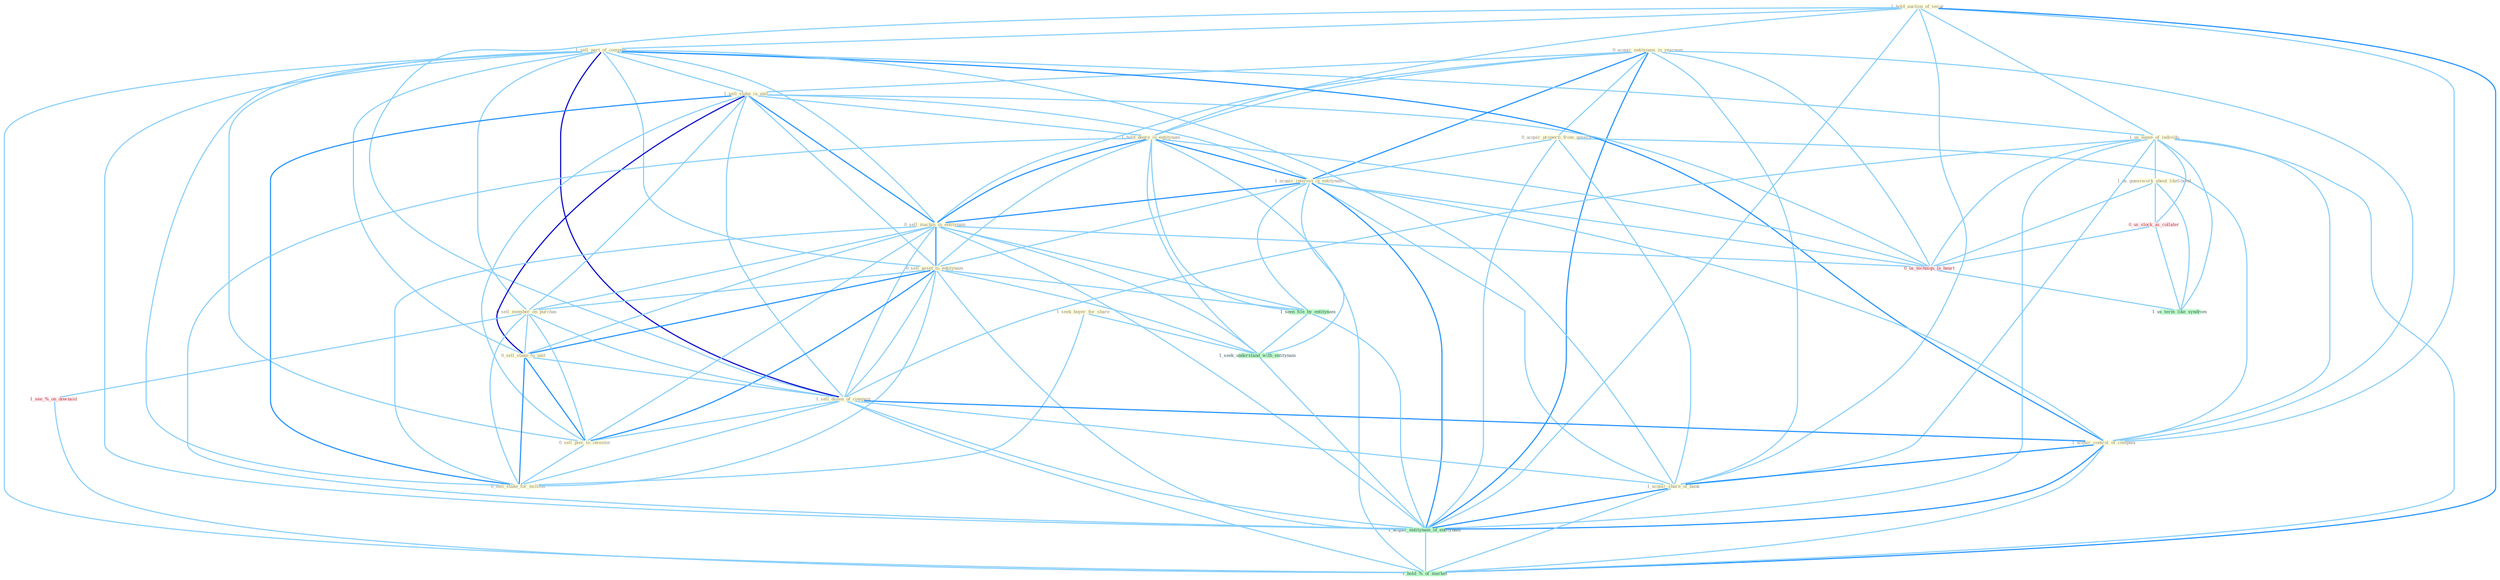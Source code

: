 Graph G{ 
    node
    [shape=polygon,style=filled,width=.5,height=.06,color="#BDFCC9",fixedsize=true,fontsize=4,
    fontcolor="#2f4f4f"];
    {node
    [color="#ffffe0", fontcolor="#8b7d6b"] "0_acquir_entitynam_in_yearnum " "1_hold_auction_of_secur " "1_seek_buyer_for_share " "0_acquir_properti_from_govern " "1_sell_part_of_compani " "1_sell_stake_in_unit " "1_hold_degre_in_entitynam " "1_us_name_of_individu " "1_acquir_interest_in_entitynam " "0_sell_machin_in_entitynam " "0_sell_asset_to_entitynam " "0_sell_member_on_purchas " "1_us_guesswork_about_likelihood " "0_sell_stake_to_unit " "1_sell_dozen_of_compani " "0_sell_piec_to_investor " "0_sell_stake_for_million " "1_acquir_control_of_compani " "1_acquir_share_of_bank "}
{node [color="#fff0f5", fontcolor="#b22222"] "0_us_stock_as_collater " "0_us_techniqu_in_heart " "1_see_%_on_downsid "}
edge [color="#B0E2FF"];

	"0_acquir_entitynam_in_yearnum " -- "0_acquir_properti_from_govern " [w="1", color="#87cefa" ];
	"0_acquir_entitynam_in_yearnum " -- "1_sell_stake_in_unit " [w="1", color="#87cefa" ];
	"0_acquir_entitynam_in_yearnum " -- "1_hold_degre_in_entitynam " [w="1", color="#87cefa" ];
	"0_acquir_entitynam_in_yearnum " -- "1_acquir_interest_in_entitynam " [w="2", color="#1e90ff" , len=0.8];
	"0_acquir_entitynam_in_yearnum " -- "0_sell_machin_in_entitynam " [w="1", color="#87cefa" ];
	"0_acquir_entitynam_in_yearnum " -- "1_acquir_control_of_compani " [w="1", color="#87cefa" ];
	"0_acquir_entitynam_in_yearnum " -- "1_acquir_share_of_bank " [w="1", color="#87cefa" ];
	"0_acquir_entitynam_in_yearnum " -- "1_acquir_entitynam_of_entitynam " [w="2", color="#1e90ff" , len=0.8];
	"0_acquir_entitynam_in_yearnum " -- "0_us_techniqu_in_heart " [w="1", color="#87cefa" ];
	"1_hold_auction_of_secur " -- "1_sell_part_of_compani " [w="1", color="#87cefa" ];
	"1_hold_auction_of_secur " -- "1_hold_degre_in_entitynam " [w="1", color="#87cefa" ];
	"1_hold_auction_of_secur " -- "1_us_name_of_individu " [w="1", color="#87cefa" ];
	"1_hold_auction_of_secur " -- "1_sell_dozen_of_compani " [w="1", color="#87cefa" ];
	"1_hold_auction_of_secur " -- "1_acquir_control_of_compani " [w="1", color="#87cefa" ];
	"1_hold_auction_of_secur " -- "1_acquir_share_of_bank " [w="1", color="#87cefa" ];
	"1_hold_auction_of_secur " -- "1_acquir_entitynam_of_entitynam " [w="1", color="#87cefa" ];
	"1_hold_auction_of_secur " -- "1_hold_%_of_market " [w="2", color="#1e90ff" , len=0.8];
	"1_seek_buyer_for_share " -- "0_sell_stake_for_million " [w="1", color="#87cefa" ];
	"1_seek_buyer_for_share " -- "1_seek_understand_with_entitynam " [w="1", color="#87cefa" ];
	"0_acquir_properti_from_govern " -- "1_acquir_interest_in_entitynam " [w="1", color="#87cefa" ];
	"0_acquir_properti_from_govern " -- "1_acquir_control_of_compani " [w="1", color="#87cefa" ];
	"0_acquir_properti_from_govern " -- "1_acquir_share_of_bank " [w="1", color="#87cefa" ];
	"0_acquir_properti_from_govern " -- "1_acquir_entitynam_of_entitynam " [w="1", color="#87cefa" ];
	"1_sell_part_of_compani " -- "1_sell_stake_in_unit " [w="1", color="#87cefa" ];
	"1_sell_part_of_compani " -- "1_us_name_of_individu " [w="1", color="#87cefa" ];
	"1_sell_part_of_compani " -- "0_sell_machin_in_entitynam " [w="1", color="#87cefa" ];
	"1_sell_part_of_compani " -- "0_sell_asset_to_entitynam " [w="1", color="#87cefa" ];
	"1_sell_part_of_compani " -- "0_sell_member_on_purchas " [w="1", color="#87cefa" ];
	"1_sell_part_of_compani " -- "0_sell_stake_to_unit " [w="1", color="#87cefa" ];
	"1_sell_part_of_compani " -- "1_sell_dozen_of_compani " [w="3", color="#0000cd" , len=0.6];
	"1_sell_part_of_compani " -- "0_sell_piec_to_investor " [w="1", color="#87cefa" ];
	"1_sell_part_of_compani " -- "0_sell_stake_for_million " [w="1", color="#87cefa" ];
	"1_sell_part_of_compani " -- "1_acquir_control_of_compani " [w="2", color="#1e90ff" , len=0.8];
	"1_sell_part_of_compani " -- "1_acquir_share_of_bank " [w="1", color="#87cefa" ];
	"1_sell_part_of_compani " -- "1_acquir_entitynam_of_entitynam " [w="1", color="#87cefa" ];
	"1_sell_part_of_compani " -- "1_hold_%_of_market " [w="1", color="#87cefa" ];
	"1_sell_stake_in_unit " -- "1_hold_degre_in_entitynam " [w="1", color="#87cefa" ];
	"1_sell_stake_in_unit " -- "1_acquir_interest_in_entitynam " [w="1", color="#87cefa" ];
	"1_sell_stake_in_unit " -- "0_sell_machin_in_entitynam " [w="2", color="#1e90ff" , len=0.8];
	"1_sell_stake_in_unit " -- "0_sell_asset_to_entitynam " [w="1", color="#87cefa" ];
	"1_sell_stake_in_unit " -- "0_sell_member_on_purchas " [w="1", color="#87cefa" ];
	"1_sell_stake_in_unit " -- "0_sell_stake_to_unit " [w="3", color="#0000cd" , len=0.6];
	"1_sell_stake_in_unit " -- "1_sell_dozen_of_compani " [w="1", color="#87cefa" ];
	"1_sell_stake_in_unit " -- "0_sell_piec_to_investor " [w="1", color="#87cefa" ];
	"1_sell_stake_in_unit " -- "0_sell_stake_for_million " [w="2", color="#1e90ff" , len=0.8];
	"1_sell_stake_in_unit " -- "0_us_techniqu_in_heart " [w="1", color="#87cefa" ];
	"1_hold_degre_in_entitynam " -- "1_acquir_interest_in_entitynam " [w="2", color="#1e90ff" , len=0.8];
	"1_hold_degre_in_entitynam " -- "0_sell_machin_in_entitynam " [w="2", color="#1e90ff" , len=0.8];
	"1_hold_degre_in_entitynam " -- "0_sell_asset_to_entitynam " [w="1", color="#87cefa" ];
	"1_hold_degre_in_entitynam " -- "1_seen_file_by_entitynam " [w="1", color="#87cefa" ];
	"1_hold_degre_in_entitynam " -- "1_seek_understand_with_entitynam " [w="1", color="#87cefa" ];
	"1_hold_degre_in_entitynam " -- "1_acquir_entitynam_of_entitynam " [w="1", color="#87cefa" ];
	"1_hold_degre_in_entitynam " -- "0_us_techniqu_in_heart " [w="1", color="#87cefa" ];
	"1_hold_degre_in_entitynam " -- "1_hold_%_of_market " [w="1", color="#87cefa" ];
	"1_us_name_of_individu " -- "1_us_guesswork_about_likelihood " [w="1", color="#87cefa" ];
	"1_us_name_of_individu " -- "1_sell_dozen_of_compani " [w="1", color="#87cefa" ];
	"1_us_name_of_individu " -- "1_acquir_control_of_compani " [w="1", color="#87cefa" ];
	"1_us_name_of_individu " -- "1_acquir_share_of_bank " [w="1", color="#87cefa" ];
	"1_us_name_of_individu " -- "0_us_stock_as_collater " [w="1", color="#87cefa" ];
	"1_us_name_of_individu " -- "1_acquir_entitynam_of_entitynam " [w="1", color="#87cefa" ];
	"1_us_name_of_individu " -- "0_us_techniqu_in_heart " [w="1", color="#87cefa" ];
	"1_us_name_of_individu " -- "1_us_term_like_syndrom " [w="1", color="#87cefa" ];
	"1_us_name_of_individu " -- "1_hold_%_of_market " [w="1", color="#87cefa" ];
	"1_acquir_interest_in_entitynam " -- "0_sell_machin_in_entitynam " [w="2", color="#1e90ff" , len=0.8];
	"1_acquir_interest_in_entitynam " -- "0_sell_asset_to_entitynam " [w="1", color="#87cefa" ];
	"1_acquir_interest_in_entitynam " -- "1_acquir_control_of_compani " [w="1", color="#87cefa" ];
	"1_acquir_interest_in_entitynam " -- "1_acquir_share_of_bank " [w="1", color="#87cefa" ];
	"1_acquir_interest_in_entitynam " -- "1_seen_file_by_entitynam " [w="1", color="#87cefa" ];
	"1_acquir_interest_in_entitynam " -- "1_seek_understand_with_entitynam " [w="1", color="#87cefa" ];
	"1_acquir_interest_in_entitynam " -- "1_acquir_entitynam_of_entitynam " [w="2", color="#1e90ff" , len=0.8];
	"1_acquir_interest_in_entitynam " -- "0_us_techniqu_in_heart " [w="1", color="#87cefa" ];
	"0_sell_machin_in_entitynam " -- "0_sell_asset_to_entitynam " [w="2", color="#1e90ff" , len=0.8];
	"0_sell_machin_in_entitynam " -- "0_sell_member_on_purchas " [w="1", color="#87cefa" ];
	"0_sell_machin_in_entitynam " -- "0_sell_stake_to_unit " [w="1", color="#87cefa" ];
	"0_sell_machin_in_entitynam " -- "1_sell_dozen_of_compani " [w="1", color="#87cefa" ];
	"0_sell_machin_in_entitynam " -- "0_sell_piec_to_investor " [w="1", color="#87cefa" ];
	"0_sell_machin_in_entitynam " -- "0_sell_stake_for_million " [w="1", color="#87cefa" ];
	"0_sell_machin_in_entitynam " -- "1_seen_file_by_entitynam " [w="1", color="#87cefa" ];
	"0_sell_machin_in_entitynam " -- "1_seek_understand_with_entitynam " [w="1", color="#87cefa" ];
	"0_sell_machin_in_entitynam " -- "1_acquir_entitynam_of_entitynam " [w="1", color="#87cefa" ];
	"0_sell_machin_in_entitynam " -- "0_us_techniqu_in_heart " [w="1", color="#87cefa" ];
	"0_sell_asset_to_entitynam " -- "0_sell_member_on_purchas " [w="1", color="#87cefa" ];
	"0_sell_asset_to_entitynam " -- "0_sell_stake_to_unit " [w="2", color="#1e90ff" , len=0.8];
	"0_sell_asset_to_entitynam " -- "1_sell_dozen_of_compani " [w="1", color="#87cefa" ];
	"0_sell_asset_to_entitynam " -- "0_sell_piec_to_investor " [w="2", color="#1e90ff" , len=0.8];
	"0_sell_asset_to_entitynam " -- "0_sell_stake_for_million " [w="1", color="#87cefa" ];
	"0_sell_asset_to_entitynam " -- "1_seen_file_by_entitynam " [w="1", color="#87cefa" ];
	"0_sell_asset_to_entitynam " -- "1_seek_understand_with_entitynam " [w="1", color="#87cefa" ];
	"0_sell_asset_to_entitynam " -- "1_acquir_entitynam_of_entitynam " [w="1", color="#87cefa" ];
	"0_sell_member_on_purchas " -- "0_sell_stake_to_unit " [w="1", color="#87cefa" ];
	"0_sell_member_on_purchas " -- "1_sell_dozen_of_compani " [w="1", color="#87cefa" ];
	"0_sell_member_on_purchas " -- "0_sell_piec_to_investor " [w="1", color="#87cefa" ];
	"0_sell_member_on_purchas " -- "0_sell_stake_for_million " [w="1", color="#87cefa" ];
	"0_sell_member_on_purchas " -- "1_see_%_on_downsid " [w="1", color="#87cefa" ];
	"1_us_guesswork_about_likelihood " -- "0_us_stock_as_collater " [w="1", color="#87cefa" ];
	"1_us_guesswork_about_likelihood " -- "0_us_techniqu_in_heart " [w="1", color="#87cefa" ];
	"1_us_guesswork_about_likelihood " -- "1_us_term_like_syndrom " [w="1", color="#87cefa" ];
	"0_sell_stake_to_unit " -- "1_sell_dozen_of_compani " [w="1", color="#87cefa" ];
	"0_sell_stake_to_unit " -- "0_sell_piec_to_investor " [w="2", color="#1e90ff" , len=0.8];
	"0_sell_stake_to_unit " -- "0_sell_stake_for_million " [w="2", color="#1e90ff" , len=0.8];
	"1_sell_dozen_of_compani " -- "0_sell_piec_to_investor " [w="1", color="#87cefa" ];
	"1_sell_dozen_of_compani " -- "0_sell_stake_for_million " [w="1", color="#87cefa" ];
	"1_sell_dozen_of_compani " -- "1_acquir_control_of_compani " [w="2", color="#1e90ff" , len=0.8];
	"1_sell_dozen_of_compani " -- "1_acquir_share_of_bank " [w="1", color="#87cefa" ];
	"1_sell_dozen_of_compani " -- "1_acquir_entitynam_of_entitynam " [w="1", color="#87cefa" ];
	"1_sell_dozen_of_compani " -- "1_hold_%_of_market " [w="1", color="#87cefa" ];
	"0_sell_piec_to_investor " -- "0_sell_stake_for_million " [w="1", color="#87cefa" ];
	"1_acquir_control_of_compani " -- "1_acquir_share_of_bank " [w="2", color="#1e90ff" , len=0.8];
	"1_acquir_control_of_compani " -- "1_acquir_entitynam_of_entitynam " [w="2", color="#1e90ff" , len=0.8];
	"1_acquir_control_of_compani " -- "1_hold_%_of_market " [w="1", color="#87cefa" ];
	"1_acquir_share_of_bank " -- "1_acquir_entitynam_of_entitynam " [w="2", color="#1e90ff" , len=0.8];
	"1_acquir_share_of_bank " -- "1_hold_%_of_market " [w="1", color="#87cefa" ];
	"1_seen_file_by_entitynam " -- "1_seek_understand_with_entitynam " [w="1", color="#87cefa" ];
	"1_seen_file_by_entitynam " -- "1_acquir_entitynam_of_entitynam " [w="1", color="#87cefa" ];
	"0_us_stock_as_collater " -- "0_us_techniqu_in_heart " [w="1", color="#87cefa" ];
	"0_us_stock_as_collater " -- "1_us_term_like_syndrom " [w="1", color="#87cefa" ];
	"1_seek_understand_with_entitynam " -- "1_acquir_entitynam_of_entitynam " [w="1", color="#87cefa" ];
	"1_acquir_entitynam_of_entitynam " -- "1_hold_%_of_market " [w="1", color="#87cefa" ];
	"0_us_techniqu_in_heart " -- "1_us_term_like_syndrom " [w="1", color="#87cefa" ];
	"1_see_%_on_downsid " -- "1_hold_%_of_market " [w="1", color="#87cefa" ];
}